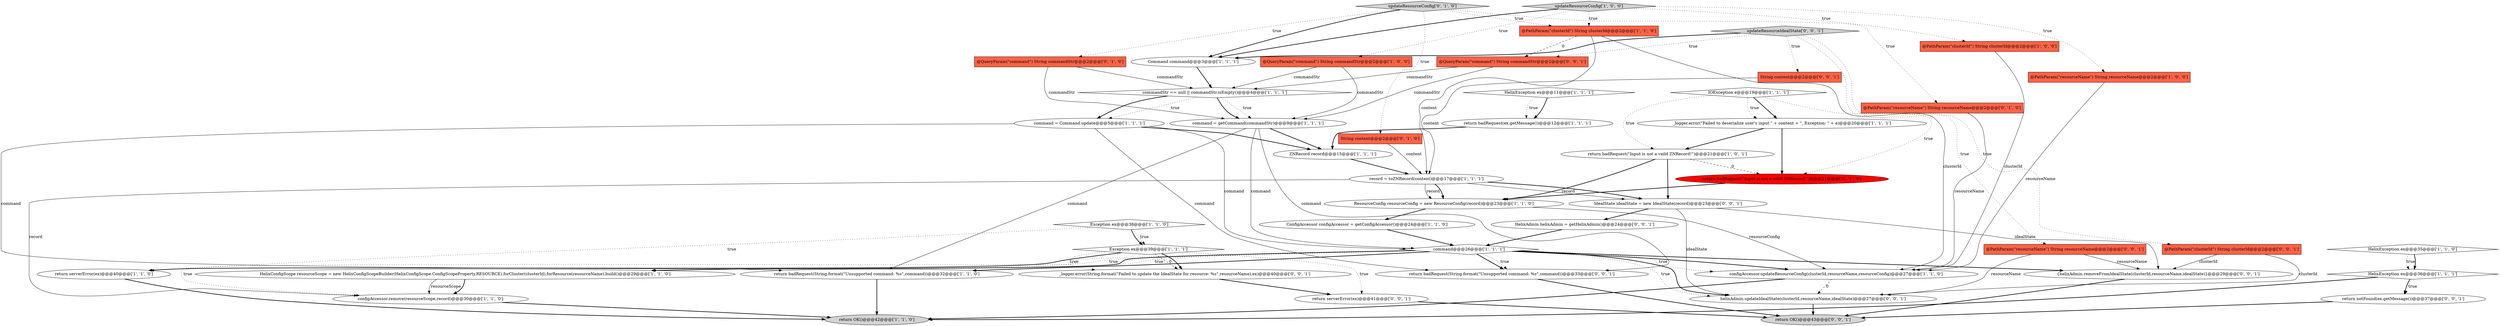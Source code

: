 digraph {
9 [style = filled, label = "Command command@@@3@@@['1', '1', '1']", fillcolor = white, shape = ellipse image = "AAA0AAABBB1BBB"];
17 [style = filled, label = "@PathParam(\"clusterId\") String clusterId@@@2@@@['1', '0', '0']", fillcolor = tomato, shape = box image = "AAA0AAABBB1BBB"];
10 [style = filled, label = "HelixConfigScope resourceScope = new HelixConfigScopeBuilder(HelixConfigScope.ConfigScopeProperty.RESOURCE).forCluster(clusterId).forResource(resourceName).build()@@@29@@@['1', '1', '0']", fillcolor = white, shape = ellipse image = "AAA0AAABBB1BBB"];
45 [style = filled, label = "@QueryParam(\"command\") String commandStr@@@2@@@['0', '0', '1']", fillcolor = tomato, shape = box image = "AAA0AAABBB3BBB"];
22 [style = filled, label = "HelixException ex@@@36@@@['1', '1', '1']", fillcolor = white, shape = diamond image = "AAA0AAABBB1BBB"];
12 [style = filled, label = "ZNRecord record@@@15@@@['1', '1', '1']", fillcolor = white, shape = ellipse image = "AAA0AAABBB1BBB"];
21 [style = filled, label = "return badRequest(ex.getMessage())@@@12@@@['1', '1', '1']", fillcolor = white, shape = ellipse image = "AAA0AAABBB1BBB"];
31 [style = filled, label = "updateResourceConfig['0', '1', '0']", fillcolor = lightgray, shape = diamond image = "AAA0AAABBB2BBB"];
46 [style = filled, label = "_logger.error(String.format(\"Failed to update the IdealState for resource: %s\",resourceName),ex)@@@40@@@['0', '0', '1']", fillcolor = white, shape = ellipse image = "AAA0AAABBB3BBB"];
39 [style = filled, label = "@PathParam(\"resourceName\") String resourceName@@@2@@@['0', '0', '1']", fillcolor = tomato, shape = box image = "AAA0AAABBB3BBB"];
13 [style = filled, label = "return badRequest(String.format(\"Unsupported command: %s\",command))@@@32@@@['1', '1', '0']", fillcolor = white, shape = ellipse image = "AAA0AAABBB1BBB"];
15 [style = filled, label = "return serverError(ex)@@@40@@@['1', '1', '0']", fillcolor = white, shape = ellipse image = "AAA0AAABBB1BBB"];
43 [style = filled, label = "return badRequest(String.format(\"Unsupported command: %s\",command))@@@33@@@['0', '0', '1']", fillcolor = white, shape = ellipse image = "AAA0AAABBB3BBB"];
8 [style = filled, label = "Exception ex@@@39@@@['1', '1', '1']", fillcolor = white, shape = diamond image = "AAA0AAABBB1BBB"];
41 [style = filled, label = "IdealState idealState = new IdealState(record)@@@23@@@['0', '0', '1']", fillcolor = white, shape = ellipse image = "AAA0AAABBB3BBB"];
6 [style = filled, label = "command@@@26@@@['1', '1', '1']", fillcolor = white, shape = diamond image = "AAA0AAABBB1BBB"];
42 [style = filled, label = "@PathParam(\"clusterId\") String clusterId@@@2@@@['0', '0', '1']", fillcolor = tomato, shape = box image = "AAA0AAABBB3BBB"];
5 [style = filled, label = "command = getCommand(commandStr)@@@9@@@['1', '1', '1']", fillcolor = white, shape = ellipse image = "AAA0AAABBB1BBB"];
25 [style = filled, label = "IOException e@@@19@@@['1', '1', '1']", fillcolor = white, shape = diamond image = "AAA0AAABBB1BBB"];
37 [style = filled, label = "return serverError(ex)@@@41@@@['0', '0', '1']", fillcolor = white, shape = ellipse image = "AAA0AAABBB3BBB"];
19 [style = filled, label = "record = toZNRecord(content)@@@17@@@['1', '1', '1']", fillcolor = white, shape = ellipse image = "AAA0AAABBB1BBB"];
47 [style = filled, label = "HelixAdmin helixAdmin = getHelixAdmin()@@@24@@@['0', '0', '1']", fillcolor = white, shape = ellipse image = "AAA0AAABBB3BBB"];
33 [style = filled, label = "return badRequest(\"Input is not a valid ZNRecord!\")@@@21@@@['0', '1', '0']", fillcolor = red, shape = ellipse image = "AAA1AAABBB2BBB"];
14 [style = filled, label = "configAccessor.remove(resourceScope,record)@@@30@@@['1', '1', '0']", fillcolor = white, shape = ellipse image = "AAA0AAABBB1BBB"];
34 [style = filled, label = "updateResourceIdealState['0', '0', '1']", fillcolor = lightgray, shape = diamond image = "AAA0AAABBB3BBB"];
27 [style = filled, label = "Exception ex@@@38@@@['1', '1', '0']", fillcolor = white, shape = diamond image = "AAA0AAABBB1BBB"];
36 [style = filled, label = "helixAdmin.updateIdealState(clusterId,resourceName,idealState)@@@27@@@['0', '0', '1']", fillcolor = white, shape = ellipse image = "AAA0AAABBB3BBB"];
23 [style = filled, label = "ResourceConfig resourceConfig = new ResourceConfig(record)@@@23@@@['1', '1', '0']", fillcolor = white, shape = ellipse image = "AAA0AAABBB1BBB"];
4 [style = filled, label = "HelixException ex@@@11@@@['1', '1', '1']", fillcolor = white, shape = diamond image = "AAA0AAABBB1BBB"];
38 [style = filled, label = "return OK()@@@43@@@['0', '0', '1']", fillcolor = lightgray, shape = ellipse image = "AAA0AAABBB3BBB"];
2 [style = filled, label = "commandStr == null || commandStr.isEmpty()@@@4@@@['1', '1', '1']", fillcolor = white, shape = diamond image = "AAA0AAABBB1BBB"];
35 [style = filled, label = "String content@@@2@@@['0', '0', '1']", fillcolor = tomato, shape = box image = "AAA0AAABBB3BBB"];
18 [style = filled, label = "@QueryParam(\"command\") String commandStr@@@2@@@['1', '0', '0']", fillcolor = tomato, shape = box image = "AAA0AAABBB1BBB"];
32 [style = filled, label = "@PathParam(\"resourceName\") String resourceName@@@2@@@['0', '1', '0']", fillcolor = tomato, shape = box image = "AAA0AAABBB2BBB"];
28 [style = filled, label = "return badRequest(\"Input is not a vaild ZNRecord!\")@@@21@@@['1', '0', '1']", fillcolor = white, shape = ellipse image = "AAA0AAABBB1BBB"];
24 [style = filled, label = "ConfigAccessor configAccessor = getConfigAccessor()@@@24@@@['1', '1', '0']", fillcolor = white, shape = ellipse image = "AAA0AAABBB1BBB"];
29 [style = filled, label = "String content@@@2@@@['0', '1', '0']", fillcolor = tomato, shape = box image = "AAA0AAABBB2BBB"];
7 [style = filled, label = "command = Command.update@@@5@@@['1', '1', '1']", fillcolor = white, shape = ellipse image = "AAA0AAABBB1BBB"];
16 [style = filled, label = "updateResourceConfig['1', '0', '0']", fillcolor = lightgray, shape = diamond image = "AAA0AAABBB1BBB"];
3 [style = filled, label = "_logger.error(\"Failed to deserialize user's input \" + content + \", Exception: \" + e)@@@20@@@['1', '1', '1']", fillcolor = white, shape = ellipse image = "AAA0AAABBB1BBB"];
20 [style = filled, label = "HelixException ex@@@35@@@['1', '1', '0']", fillcolor = white, shape = diamond image = "AAA0AAABBB1BBB"];
26 [style = filled, label = "@PathParam(\"clusterId\") String clusterId@@@2@@@['1', '1', '0']", fillcolor = tomato, shape = box image = "AAA0AAABBB1BBB"];
11 [style = filled, label = "configAccessor.updateResourceConfig(clusterId,resourceName,resourceConfig)@@@27@@@['1', '1', '0']", fillcolor = white, shape = ellipse image = "AAA0AAABBB1BBB"];
44 [style = filled, label = "{helixAdmin.removeFromIdealState(clusterId,resourceName,idealState)}@@@29@@@['0', '0', '1']", fillcolor = white, shape = ellipse image = "AAA0AAABBB3BBB"];
40 [style = filled, label = "return notFound(ex.getMessage())@@@37@@@['0', '0', '1']", fillcolor = white, shape = ellipse image = "AAA0AAABBB3BBB"];
1 [style = filled, label = "@PathParam(\"resourceName\") String resourceName@@@2@@@['1', '0', '0']", fillcolor = tomato, shape = box image = "AAA0AAABBB1BBB"];
30 [style = filled, label = "@QueryParam(\"command\") String commandStr@@@2@@@['0', '1', '0']", fillcolor = tomato, shape = box image = "AAA0AAABBB2BBB"];
0 [style = filled, label = "return OK()@@@42@@@['1', '1', '0']", fillcolor = lightgray, shape = ellipse image = "AAA0AAABBB1BBB"];
6->43 [style = bold, label=""];
34->9 [style = bold, label=""];
34->45 [style = dotted, label="true"];
32->11 [style = solid, label="resourceName"];
31->9 [style = bold, label=""];
16->17 [style = dotted, label="true"];
25->28 [style = dotted, label="true"];
27->15 [style = dotted, label="true"];
40->38 [style = bold, label=""];
5->13 [style = solid, label="command"];
8->37 [style = dotted, label="true"];
22->0 [style = bold, label=""];
37->38 [style = bold, label=""];
6->11 [style = bold, label=""];
15->0 [style = bold, label=""];
26->11 [style = solid, label="clusterId"];
6->11 [style = dotted, label="true"];
29->19 [style = solid, label="content"];
26->19 [style = solid, label="content"];
16->9 [style = bold, label=""];
19->41 [style = solid, label="record"];
30->5 [style = solid, label="commandStr"];
7->6 [style = solid, label="command"];
10->14 [style = solid, label="resourceScope"];
28->33 [style = dashed, label="0"];
47->6 [style = bold, label=""];
26->45 [style = dashed, label="0"];
8->46 [style = dotted, label="true"];
10->14 [style = bold, label=""];
9->2 [style = bold, label=""];
6->13 [style = dotted, label="true"];
25->3 [style = bold, label=""];
4->21 [style = bold, label=""];
42->44 [style = solid, label="clusterId"];
41->36 [style = solid, label="idealState"];
3->33 [style = bold, label=""];
27->8 [style = dotted, label="true"];
8->46 [style = dashed, label="0"];
11->36 [style = dashed, label="0"];
46->37 [style = bold, label=""];
44->38 [style = bold, label=""];
33->23 [style = bold, label=""];
7->13 [style = solid, label="command"];
31->30 [style = dotted, label="true"];
6->14 [style = dotted, label="true"];
39->44 [style = solid, label="resourceName"];
16->1 [style = dotted, label="true"];
19->41 [style = bold, label=""];
6->43 [style = dotted, label="true"];
35->19 [style = solid, label="content"];
45->5 [style = solid, label="commandStr"];
20->22 [style = dotted, label="true"];
31->29 [style = dotted, label="true"];
42->36 [style = solid, label="clusterId"];
27->8 [style = bold, label=""];
13->0 [style = bold, label=""];
16->18 [style = dotted, label="true"];
19->14 [style = solid, label="record"];
18->5 [style = solid, label="commandStr"];
8->15 [style = bold, label=""];
1->11 [style = solid, label="resourceName"];
41->44 [style = solid, label="idealState"];
6->44 [style = bold, label=""];
28->41 [style = bold, label=""];
34->39 [style = dotted, label="true"];
21->12 [style = bold, label=""];
6->10 [style = dotted, label="true"];
4->21 [style = dotted, label="true"];
3->28 [style = bold, label=""];
43->38 [style = bold, label=""];
5->6 [style = solid, label="command"];
34->35 [style = dotted, label="true"];
28->23 [style = bold, label=""];
6->10 [style = bold, label=""];
39->36 [style = solid, label="resourceName"];
6->13 [style = bold, label=""];
41->47 [style = bold, label=""];
17->11 [style = solid, label="clusterId"];
5->43 [style = solid, label="command"];
2->5 [style = dotted, label="true"];
22->40 [style = bold, label=""];
2->5 [style = bold, label=""];
30->2 [style = solid, label="commandStr"];
25->33 [style = dotted, label="true"];
6->36 [style = dotted, label="true"];
7->12 [style = bold, label=""];
22->40 [style = dotted, label="true"];
6->36 [style = bold, label=""];
20->22 [style = bold, label=""];
16->26 [style = dotted, label="true"];
31->32 [style = dotted, label="true"];
19->23 [style = solid, label="record"];
8->46 [style = bold, label=""];
23->24 [style = bold, label=""];
11->0 [style = bold, label=""];
7->43 [style = solid, label="command"];
14->0 [style = bold, label=""];
34->42 [style = dotted, label="true"];
5->12 [style = bold, label=""];
31->26 [style = dotted, label="true"];
2->7 [style = dotted, label="true"];
18->2 [style = solid, label="commandStr"];
19->23 [style = bold, label=""];
25->3 [style = dotted, label="true"];
36->38 [style = bold, label=""];
2->7 [style = bold, label=""];
23->11 [style = solid, label="resourceConfig"];
12->19 [style = bold, label=""];
45->2 [style = solid, label="commandStr"];
24->6 [style = bold, label=""];
}
